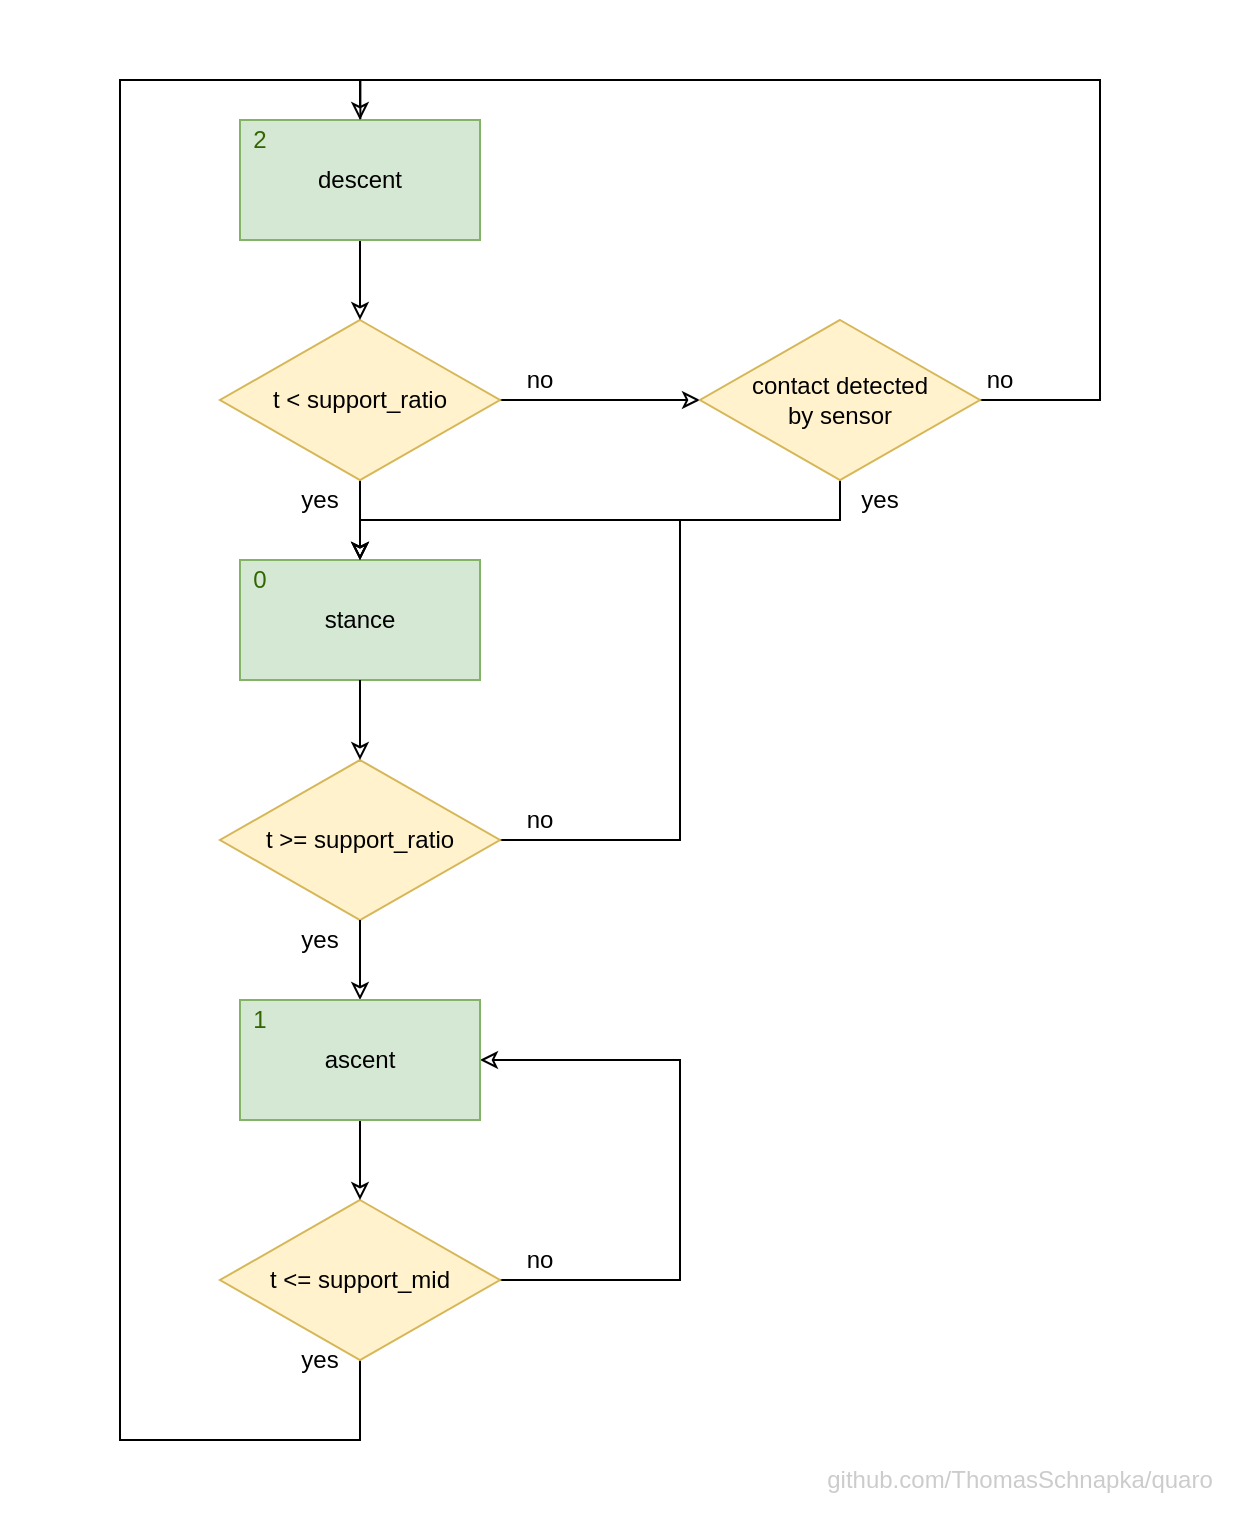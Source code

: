 <mxfile version="13.1.0" type="device"><diagram id="pa8JKapuD0cZNfqUDJPX" name="Page-1"><mxGraphModel dx="1221" dy="1814" grid="1" gridSize="10" guides="1" tooltips="1" connect="1" arrows="1" fold="1" page="1" pageScale="1" pageWidth="827" pageHeight="1169" math="0" shadow="0"><root><mxCell id="0"/><mxCell id="1" parent="0"/><mxCell id="iIT8OliTyyId7YBTsNet-38" value="" style="rounded=0;whiteSpace=wrap;html=1;strokeColor=none;" vertex="1" parent="1"><mxGeometry x="220" y="-10" width="620" height="760" as="geometry"/></mxCell><mxCell id="iIT8OliTyyId7YBTsNet-1" value="stance" style="rounded=0;whiteSpace=wrap;html=1;fillColor=#d5e8d4;strokeColor=#82b366;" vertex="1" parent="1"><mxGeometry x="340" y="270" width="120" height="60" as="geometry"/></mxCell><mxCell id="iIT8OliTyyId7YBTsNet-13" style="edgeStyle=orthogonalEdgeStyle;rounded=0;orthogonalLoop=1;jettySize=auto;html=1;exitX=1;exitY=0.5;exitDx=0;exitDy=0;startArrow=none;startFill=0;endArrow=classic;endFill=0;" edge="1" parent="1" source="iIT8OliTyyId7YBTsNet-2"><mxGeometry relative="1" as="geometry"><mxPoint x="400" y="270" as="targetPoint"/><Array as="points"><mxPoint x="560" y="410"/><mxPoint x="560" y="250"/><mxPoint x="400" y="250"/></Array></mxGeometry></mxCell><mxCell id="iIT8OliTyyId7YBTsNet-2" value="t &amp;gt;= support_ratio" style="rhombus;whiteSpace=wrap;html=1;fillColor=#fff2cc;strokeColor=#d6b656;" vertex="1" parent="1"><mxGeometry x="330" y="370" width="140" height="80" as="geometry"/></mxCell><mxCell id="iIT8OliTyyId7YBTsNet-4" value="" style="endArrow=classic;startArrow=none;html=1;rounded=0;exitX=0.5;exitY=1;exitDx=0;exitDy=0;endFill=0;startFill=0;entryX=0.5;entryY=0;entryDx=0;entryDy=0;" edge="1" parent="1" source="iIT8OliTyyId7YBTsNet-2" target="iIT8OliTyyId7YBTsNet-7"><mxGeometry width="50" height="50" relative="1" as="geometry"><mxPoint x="480" y="420" as="sourcePoint"/><mxPoint x="400" y="480" as="targetPoint"/><Array as="points"><mxPoint x="400" y="490"/></Array></mxGeometry></mxCell><mxCell id="iIT8OliTyyId7YBTsNet-12" style="edgeStyle=orthogonalEdgeStyle;rounded=0;orthogonalLoop=1;jettySize=auto;html=1;exitX=1;exitY=0.5;exitDx=0;exitDy=0;entryX=1;entryY=0.5;entryDx=0;entryDy=0;startArrow=none;startFill=0;endArrow=classic;endFill=0;" edge="1" parent="1" source="iIT8OliTyyId7YBTsNet-5" target="iIT8OliTyyId7YBTsNet-7"><mxGeometry relative="1" as="geometry"><Array as="points"><mxPoint x="560" y="630"/><mxPoint x="560" y="520"/></Array></mxGeometry></mxCell><mxCell id="iIT8OliTyyId7YBTsNet-28" style="edgeStyle=orthogonalEdgeStyle;rounded=0;orthogonalLoop=1;jettySize=auto;html=1;exitX=0.5;exitY=1;exitDx=0;exitDy=0;startArrow=none;startFill=0;endArrow=classic;endFill=0;" edge="1" parent="1" source="iIT8OliTyyId7YBTsNet-5"><mxGeometry relative="1" as="geometry"><mxPoint x="400.176" y="65.647" as="targetPoint"/><Array as="points"><mxPoint x="400" y="710"/><mxPoint x="280" y="710"/><mxPoint x="280" y="30"/><mxPoint x="400" y="30"/></Array></mxGeometry></mxCell><mxCell id="iIT8OliTyyId7YBTsNet-5" value="t &amp;lt;= support_mid" style="rhombus;whiteSpace=wrap;html=1;fillColor=#fff2cc;strokeColor=#d6b656;" vertex="1" parent="1"><mxGeometry x="330" y="590" width="140" height="80" as="geometry"/></mxCell><mxCell id="iIT8OliTyyId7YBTsNet-6" value="" style="endArrow=classic;startArrow=none;html=1;rounded=0;exitX=0.5;exitY=1;exitDx=0;exitDy=0;endFill=0;startFill=0;" edge="1" parent="1" source="iIT8OliTyyId7YBTsNet-1"><mxGeometry width="50" height="50" relative="1" as="geometry"><mxPoint x="410" y="460" as="sourcePoint"/><mxPoint x="400" y="370" as="targetPoint"/><Array as="points"/></mxGeometry></mxCell><mxCell id="iIT8OliTyyId7YBTsNet-10" value="" style="edgeStyle=orthogonalEdgeStyle;rounded=0;orthogonalLoop=1;jettySize=auto;html=1;startArrow=none;startFill=0;endArrow=classic;endFill=0;" edge="1" parent="1" source="iIT8OliTyyId7YBTsNet-7" target="iIT8OliTyyId7YBTsNet-5"><mxGeometry relative="1" as="geometry"/></mxCell><mxCell id="iIT8OliTyyId7YBTsNet-7" value="ascent" style="rounded=0;whiteSpace=wrap;html=1;fillColor=#d5e8d4;strokeColor=#82b366;" vertex="1" parent="1"><mxGeometry x="340" y="490" width="120" height="60" as="geometry"/></mxCell><mxCell id="iIT8OliTyyId7YBTsNet-23" style="edgeStyle=orthogonalEdgeStyle;rounded=0;orthogonalLoop=1;jettySize=auto;html=1;exitX=0.5;exitY=1;exitDx=0;exitDy=0;entryX=0.5;entryY=0;entryDx=0;entryDy=0;startArrow=none;startFill=0;endArrow=classic;endFill=0;" edge="1" parent="1" source="iIT8OliTyyId7YBTsNet-20" target="iIT8OliTyyId7YBTsNet-1"><mxGeometry relative="1" as="geometry"/></mxCell><mxCell id="iIT8OliTyyId7YBTsNet-25" style="edgeStyle=orthogonalEdgeStyle;rounded=0;orthogonalLoop=1;jettySize=auto;html=1;exitX=1;exitY=0.5;exitDx=0;exitDy=0;entryX=0;entryY=0.5;entryDx=0;entryDy=0;startArrow=none;startFill=0;endArrow=classic;endFill=0;" edge="1" parent="1" source="iIT8OliTyyId7YBTsNet-20" target="iIT8OliTyyId7YBTsNet-24"><mxGeometry relative="1" as="geometry"/></mxCell><mxCell id="iIT8OliTyyId7YBTsNet-20" value="t &amp;lt; support_ratio" style="rhombus;whiteSpace=wrap;html=1;fillColor=#fff2cc;strokeColor=#d6b656;" vertex="1" parent="1"><mxGeometry x="330" y="150" width="140" height="80" as="geometry"/></mxCell><mxCell id="iIT8OliTyyId7YBTsNet-21" value="" style="edgeStyle=orthogonalEdgeStyle;rounded=0;orthogonalLoop=1;jettySize=auto;html=1;startArrow=none;startFill=0;endArrow=classic;endFill=0;" edge="1" parent="1" source="iIT8OliTyyId7YBTsNet-22" target="iIT8OliTyyId7YBTsNet-20"><mxGeometry relative="1" as="geometry"/></mxCell><mxCell id="iIT8OliTyyId7YBTsNet-22" value="descent" style="rounded=0;whiteSpace=wrap;html=1;fillColor=#d5e8d4;strokeColor=#82b366;" vertex="1" parent="1"><mxGeometry x="340" y="50" width="120" height="60" as="geometry"/></mxCell><mxCell id="iIT8OliTyyId7YBTsNet-26" style="edgeStyle=orthogonalEdgeStyle;rounded=0;orthogonalLoop=1;jettySize=auto;html=1;exitX=0.5;exitY=1;exitDx=0;exitDy=0;entryX=0.5;entryY=0;entryDx=0;entryDy=0;startArrow=none;startFill=0;endArrow=classic;endFill=0;" edge="1" parent="1" source="iIT8OliTyyId7YBTsNet-24" target="iIT8OliTyyId7YBTsNet-1"><mxGeometry relative="1" as="geometry"/></mxCell><mxCell id="iIT8OliTyyId7YBTsNet-27" style="edgeStyle=orthogonalEdgeStyle;rounded=0;orthogonalLoop=1;jettySize=auto;html=1;exitX=1;exitY=0.5;exitDx=0;exitDy=0;entryX=0.5;entryY=0;entryDx=0;entryDy=0;startArrow=none;startFill=0;endArrow=classic;endFill=0;" edge="1" parent="1" source="iIT8OliTyyId7YBTsNet-24" target="iIT8OliTyyId7YBTsNet-22"><mxGeometry relative="1" as="geometry"><Array as="points"><mxPoint x="770" y="190"/><mxPoint x="770" y="30"/><mxPoint x="400" y="30"/></Array></mxGeometry></mxCell><mxCell id="iIT8OliTyyId7YBTsNet-24" value="contact detected&lt;br&gt;by sensor" style="rhombus;whiteSpace=wrap;html=1;fillColor=#fff2cc;strokeColor=#d6b656;" vertex="1" parent="1"><mxGeometry x="570" y="150" width="140" height="80" as="geometry"/></mxCell><mxCell id="iIT8OliTyyId7YBTsNet-30" value="no" style="text;html=1;strokeColor=none;fillColor=none;align=center;verticalAlign=middle;whiteSpace=wrap;rounded=0;" vertex="1" parent="1"><mxGeometry x="700" y="170" width="40" height="20" as="geometry"/></mxCell><mxCell id="iIT8OliTyyId7YBTsNet-31" value="no" style="text;html=1;strokeColor=none;fillColor=none;align=center;verticalAlign=middle;whiteSpace=wrap;rounded=0;" vertex="1" parent="1"><mxGeometry x="470" y="390" width="40" height="20" as="geometry"/></mxCell><mxCell id="iIT8OliTyyId7YBTsNet-32" value="no" style="text;html=1;strokeColor=none;fillColor=none;align=center;verticalAlign=middle;whiteSpace=wrap;rounded=0;" vertex="1" parent="1"><mxGeometry x="470" y="610" width="40" height="20" as="geometry"/></mxCell><mxCell id="iIT8OliTyyId7YBTsNet-33" value="no" style="text;html=1;strokeColor=none;fillColor=none;align=center;verticalAlign=middle;whiteSpace=wrap;rounded=0;" vertex="1" parent="1"><mxGeometry x="470" y="170" width="40" height="20" as="geometry"/></mxCell><mxCell id="iIT8OliTyyId7YBTsNet-34" value="yes" style="text;html=1;strokeColor=none;fillColor=none;align=center;verticalAlign=middle;whiteSpace=wrap;rounded=0;" vertex="1" parent="1"><mxGeometry x="360" y="230" width="40" height="20" as="geometry"/></mxCell><mxCell id="iIT8OliTyyId7YBTsNet-35" value="yes" style="text;html=1;strokeColor=none;fillColor=none;align=center;verticalAlign=middle;whiteSpace=wrap;rounded=0;" vertex="1" parent="1"><mxGeometry x="360" y="450" width="40" height="20" as="geometry"/></mxCell><mxCell id="iIT8OliTyyId7YBTsNet-36" value="yes" style="text;html=1;strokeColor=none;fillColor=none;align=center;verticalAlign=middle;whiteSpace=wrap;rounded=0;" vertex="1" parent="1"><mxGeometry x="360" y="660" width="40" height="20" as="geometry"/></mxCell><mxCell id="iIT8OliTyyId7YBTsNet-37" value="yes" style="text;html=1;strokeColor=none;fillColor=none;align=center;verticalAlign=middle;whiteSpace=wrap;rounded=0;" vertex="1" parent="1"><mxGeometry x="640" y="230" width="40" height="20" as="geometry"/></mxCell><mxCell id="iIT8OliTyyId7YBTsNet-39" value="github.com/ThomasSchnapka/quaro" style="text;html=1;strokeColor=none;fillColor=none;align=center;verticalAlign=middle;whiteSpace=wrap;rounded=0;fontColor=#CCCCCC;" vertex="1" parent="1"><mxGeometry x="710" y="720" width="40" height="20" as="geometry"/></mxCell><mxCell id="iIT8OliTyyId7YBTsNet-41" value="&lt;font&gt;1&lt;/font&gt;" style="text;html=1;strokeColor=none;fillColor=none;align=center;verticalAlign=middle;whiteSpace=wrap;rounded=0;fontColor=#336600;" vertex="1" parent="1"><mxGeometry x="330" y="490" width="40" height="20" as="geometry"/></mxCell><mxCell id="iIT8OliTyyId7YBTsNet-42" value="&lt;font&gt;0&lt;/font&gt;" style="text;html=1;strokeColor=none;fillColor=none;align=center;verticalAlign=middle;whiteSpace=wrap;rounded=0;fontColor=#336600;" vertex="1" parent="1"><mxGeometry x="330" y="270" width="40" height="20" as="geometry"/></mxCell><mxCell id="iIT8OliTyyId7YBTsNet-43" value="&lt;font&gt;2&lt;/font&gt;" style="text;html=1;strokeColor=none;fillColor=none;align=center;verticalAlign=middle;whiteSpace=wrap;rounded=0;fontColor=#336600;" vertex="1" parent="1"><mxGeometry x="330" y="50" width="40" height="20" as="geometry"/></mxCell></root></mxGraphModel></diagram></mxfile>